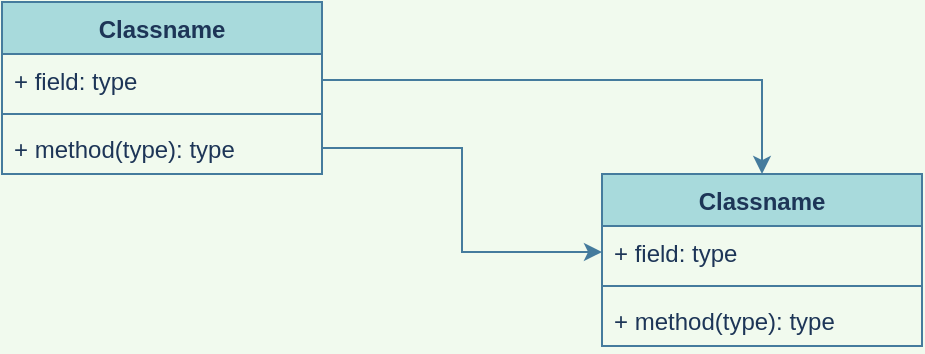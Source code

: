 <mxfile version="20.2.6" type="github">
  <diagram id="jATJsSGI73WtlOHTf_hY" name="第 1 页">
    <mxGraphModel dx="813" dy="435" grid="1" gridSize="10" guides="1" tooltips="1" connect="1" arrows="1" fold="1" page="1" pageScale="1" pageWidth="827" pageHeight="1169" background="#F1FAEE" math="0" shadow="0">
      <root>
        <mxCell id="0" />
        <mxCell id="1" parent="0" />
        <mxCell id="_VOTGAIRA3VghWMPM-Sk-1" value="Classname" style="swimlane;fontStyle=1;align=center;verticalAlign=top;childLayout=stackLayout;horizontal=1;startSize=26;horizontalStack=0;resizeParent=1;resizeParentMax=0;resizeLast=0;collapsible=1;marginBottom=0;fillColor=#A8DADC;strokeColor=#457B9D;fontColor=#1D3557;rounded=0;" vertex="1" parent="1">
          <mxGeometry x="210" y="170" width="160" height="86" as="geometry" />
        </mxCell>
        <mxCell id="_VOTGAIRA3VghWMPM-Sk-2" value="+ field: type" style="text;strokeColor=none;fillColor=none;align=left;verticalAlign=top;spacingLeft=4;spacingRight=4;overflow=hidden;rotatable=0;points=[[0,0.5],[1,0.5]];portConstraint=eastwest;fontColor=#1D3557;rounded=0;" vertex="1" parent="_VOTGAIRA3VghWMPM-Sk-1">
          <mxGeometry y="26" width="160" height="26" as="geometry" />
        </mxCell>
        <mxCell id="_VOTGAIRA3VghWMPM-Sk-3" value="" style="line;strokeWidth=1;fillColor=none;align=left;verticalAlign=middle;spacingTop=-1;spacingLeft=3;spacingRight=3;rotatable=0;labelPosition=right;points=[];portConstraint=eastwest;labelBackgroundColor=#F1FAEE;strokeColor=#457B9D;fontColor=#1D3557;rounded=0;" vertex="1" parent="_VOTGAIRA3VghWMPM-Sk-1">
          <mxGeometry y="52" width="160" height="8" as="geometry" />
        </mxCell>
        <mxCell id="_VOTGAIRA3VghWMPM-Sk-4" value="+ method(type): type" style="text;strokeColor=none;fillColor=none;align=left;verticalAlign=top;spacingLeft=4;spacingRight=4;overflow=hidden;rotatable=0;points=[[0,0.5],[1,0.5]];portConstraint=eastwest;fontColor=#1D3557;rounded=0;" vertex="1" parent="_VOTGAIRA3VghWMPM-Sk-1">
          <mxGeometry y="60" width="160" height="26" as="geometry" />
        </mxCell>
        <mxCell id="_VOTGAIRA3VghWMPM-Sk-5" value="Classname" style="swimlane;fontStyle=1;align=center;verticalAlign=top;childLayout=stackLayout;horizontal=1;startSize=26;horizontalStack=0;resizeParent=1;resizeParentMax=0;resizeLast=0;collapsible=1;marginBottom=0;fillColor=#A8DADC;strokeColor=#457B9D;fontColor=#1D3557;rounded=0;" vertex="1" parent="1">
          <mxGeometry x="510" y="256" width="160" height="86" as="geometry" />
        </mxCell>
        <mxCell id="_VOTGAIRA3VghWMPM-Sk-6" value="+ field: type" style="text;strokeColor=none;fillColor=none;align=left;verticalAlign=top;spacingLeft=4;spacingRight=4;overflow=hidden;rotatable=0;points=[[0,0.5],[1,0.5]];portConstraint=eastwest;fontColor=#1D3557;rounded=0;" vertex="1" parent="_VOTGAIRA3VghWMPM-Sk-5">
          <mxGeometry y="26" width="160" height="26" as="geometry" />
        </mxCell>
        <mxCell id="_VOTGAIRA3VghWMPM-Sk-7" value="" style="line;strokeWidth=1;fillColor=none;align=left;verticalAlign=middle;spacingTop=-1;spacingLeft=3;spacingRight=3;rotatable=0;labelPosition=right;points=[];portConstraint=eastwest;labelBackgroundColor=#F1FAEE;strokeColor=#457B9D;fontColor=#1D3557;rounded=0;" vertex="1" parent="_VOTGAIRA3VghWMPM-Sk-5">
          <mxGeometry y="52" width="160" height="8" as="geometry" />
        </mxCell>
        <mxCell id="_VOTGAIRA3VghWMPM-Sk-8" value="+ method(type): type" style="text;strokeColor=none;fillColor=none;align=left;verticalAlign=top;spacingLeft=4;spacingRight=4;overflow=hidden;rotatable=0;points=[[0,0.5],[1,0.5]];portConstraint=eastwest;fontColor=#1D3557;rounded=0;" vertex="1" parent="_VOTGAIRA3VghWMPM-Sk-5">
          <mxGeometry y="60" width="160" height="26" as="geometry" />
        </mxCell>
        <mxCell id="_VOTGAIRA3VghWMPM-Sk-11" style="edgeStyle=orthogonalEdgeStyle;rounded=0;orthogonalLoop=1;jettySize=auto;html=1;exitX=1;exitY=0.5;exitDx=0;exitDy=0;labelBackgroundColor=#F1FAEE;strokeColor=#457B9D;fontColor=#1D3557;" edge="1" parent="1" source="_VOTGAIRA3VghWMPM-Sk-2" target="_VOTGAIRA3VghWMPM-Sk-5">
          <mxGeometry relative="1" as="geometry" />
        </mxCell>
        <mxCell id="_VOTGAIRA3VghWMPM-Sk-12" style="edgeStyle=orthogonalEdgeStyle;rounded=0;orthogonalLoop=1;jettySize=auto;html=1;exitX=1;exitY=0.5;exitDx=0;exitDy=0;labelBackgroundColor=#F1FAEE;strokeColor=#457B9D;fontColor=#1D3557;" edge="1" parent="1" source="_VOTGAIRA3VghWMPM-Sk-4" target="_VOTGAIRA3VghWMPM-Sk-6">
          <mxGeometry relative="1" as="geometry" />
        </mxCell>
      </root>
    </mxGraphModel>
  </diagram>
</mxfile>
